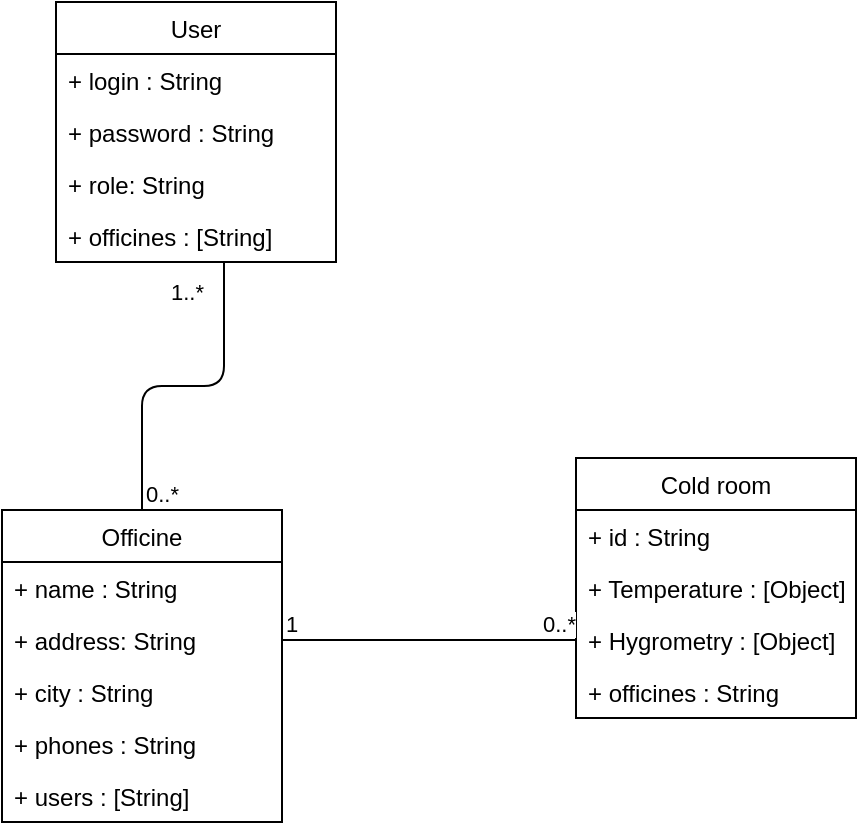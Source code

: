 <mxfile version="15.4.3" type="device"><diagram id="dg4p7oPiwn6__o0FoIJ8" name="Page-1"><mxGraphModel dx="1248" dy="747" grid="0" gridSize="10" guides="1" tooltips="1" connect="1" arrows="1" fold="1" page="1" pageScale="1" pageWidth="827" pageHeight="1169" math="0" shadow="0"><root><mxCell id="0"/><mxCell id="1" parent="0"/><mxCell id="tHRZt0IoDUbRaqX6cI0--1" value="User" style="swimlane;fontStyle=0;childLayout=stackLayout;horizontal=1;startSize=26;fillColor=none;horizontalStack=0;resizeParent=1;resizeParentMax=0;resizeLast=0;collapsible=1;marginBottom=0;hachureGap=4;pointerEvents=0;" parent="1" vertex="1"><mxGeometry x="214" y="93" width="140" height="130" as="geometry"/></mxCell><mxCell id="tHRZt0IoDUbRaqX6cI0--2" value="+ login : String" style="text;strokeColor=none;fillColor=none;align=left;verticalAlign=top;spacingLeft=4;spacingRight=4;overflow=hidden;rotatable=0;points=[[0,0.5],[1,0.5]];portConstraint=eastwest;" parent="tHRZt0IoDUbRaqX6cI0--1" vertex="1"><mxGeometry y="26" width="140" height="26" as="geometry"/></mxCell><mxCell id="tHRZt0IoDUbRaqX6cI0--3" value="+ password : String" style="text;strokeColor=none;fillColor=none;align=left;verticalAlign=top;spacingLeft=4;spacingRight=4;overflow=hidden;rotatable=0;points=[[0,0.5],[1,0.5]];portConstraint=eastwest;" parent="tHRZt0IoDUbRaqX6cI0--1" vertex="1"><mxGeometry y="52" width="140" height="26" as="geometry"/></mxCell><mxCell id="tHRZt0IoDUbRaqX6cI0--5" value="+ role: String" style="text;strokeColor=none;fillColor=none;align=left;verticalAlign=top;spacingLeft=4;spacingRight=4;overflow=hidden;rotatable=0;points=[[0,0.5],[1,0.5]];portConstraint=eastwest;" parent="tHRZt0IoDUbRaqX6cI0--1" vertex="1"><mxGeometry y="78" width="140" height="26" as="geometry"/></mxCell><mxCell id="tHRZt0IoDUbRaqX6cI0--4" value="+ officines : [String]" style="text;strokeColor=none;fillColor=none;align=left;verticalAlign=top;spacingLeft=4;spacingRight=4;overflow=hidden;rotatable=0;points=[[0,0.5],[1,0.5]];portConstraint=eastwest;" parent="tHRZt0IoDUbRaqX6cI0--1" vertex="1"><mxGeometry y="104" width="140" height="26" as="geometry"/></mxCell><mxCell id="tHRZt0IoDUbRaqX6cI0--6" value="Officine" style="swimlane;fontStyle=0;childLayout=stackLayout;horizontal=1;startSize=26;fillColor=none;horizontalStack=0;resizeParent=1;resizeParentMax=0;resizeLast=0;collapsible=1;marginBottom=0;hachureGap=4;pointerEvents=0;" parent="1" vertex="1"><mxGeometry x="187" y="347" width="140" height="156" as="geometry"/></mxCell><mxCell id="tHRZt0IoDUbRaqX6cI0--7" value="+ name : String" style="text;strokeColor=none;fillColor=none;align=left;verticalAlign=top;spacingLeft=4;spacingRight=4;overflow=hidden;rotatable=0;points=[[0,0.5],[1,0.5]];portConstraint=eastwest;" parent="tHRZt0IoDUbRaqX6cI0--6" vertex="1"><mxGeometry y="26" width="140" height="26" as="geometry"/></mxCell><mxCell id="tHRZt0IoDUbRaqX6cI0--8" value="+ address: String" style="text;strokeColor=none;fillColor=none;align=left;verticalAlign=top;spacingLeft=4;spacingRight=4;overflow=hidden;rotatable=0;points=[[0,0.5],[1,0.5]];portConstraint=eastwest;" parent="tHRZt0IoDUbRaqX6cI0--6" vertex="1"><mxGeometry y="52" width="140" height="26" as="geometry"/></mxCell><mxCell id="tHRZt0IoDUbRaqX6cI0--9" value="+ city : String" style="text;strokeColor=none;fillColor=none;align=left;verticalAlign=top;spacingLeft=4;spacingRight=4;overflow=hidden;rotatable=0;points=[[0,0.5],[1,0.5]];portConstraint=eastwest;" parent="tHRZt0IoDUbRaqX6cI0--6" vertex="1"><mxGeometry y="78" width="140" height="26" as="geometry"/></mxCell><mxCell id="tHRZt0IoDUbRaqX6cI0--10" value="+ phones : String" style="text;strokeColor=none;fillColor=none;align=left;verticalAlign=top;spacingLeft=4;spacingRight=4;overflow=hidden;rotatable=0;points=[[0,0.5],[1,0.5]];portConstraint=eastwest;" parent="tHRZt0IoDUbRaqX6cI0--6" vertex="1"><mxGeometry y="104" width="140" height="26" as="geometry"/></mxCell><mxCell id="tHRZt0IoDUbRaqX6cI0--11" value="+ users : [String]" style="text;strokeColor=none;fillColor=none;align=left;verticalAlign=top;spacingLeft=4;spacingRight=4;overflow=hidden;rotatable=0;points=[[0,0.5],[1,0.5]];portConstraint=eastwest;" parent="tHRZt0IoDUbRaqX6cI0--6" vertex="1"><mxGeometry y="130" width="140" height="26" as="geometry"/></mxCell><mxCell id="tHRZt0IoDUbRaqX6cI0--12" value="Cold room" style="swimlane;fontStyle=0;childLayout=stackLayout;horizontal=1;startSize=26;fillColor=none;horizontalStack=0;resizeParent=1;resizeParentMax=0;resizeLast=0;collapsible=1;marginBottom=0;hachureGap=4;pointerEvents=0;" parent="1" vertex="1"><mxGeometry x="474" y="321" width="140" height="130" as="geometry"/></mxCell><mxCell id="tHRZt0IoDUbRaqX6cI0--13" value="+ id : String" style="text;strokeColor=none;fillColor=none;align=left;verticalAlign=top;spacingLeft=4;spacingRight=4;overflow=hidden;rotatable=0;points=[[0,0.5],[1,0.5]];portConstraint=eastwest;" parent="tHRZt0IoDUbRaqX6cI0--12" vertex="1"><mxGeometry y="26" width="140" height="26" as="geometry"/></mxCell><mxCell id="CUZpS6t3RUcaunerD-FD-1" value="+ Temperature : [Object]" style="text;strokeColor=none;fillColor=none;align=left;verticalAlign=top;spacingLeft=4;spacingRight=4;overflow=hidden;rotatable=0;points=[[0,0.5],[1,0.5]];portConstraint=eastwest;" vertex="1" parent="tHRZt0IoDUbRaqX6cI0--12"><mxGeometry y="52" width="140" height="26" as="geometry"/></mxCell><mxCell id="tHRZt0IoDUbRaqX6cI0--14" value="+ Hygrometry : [Object]" style="text;strokeColor=none;fillColor=none;align=left;verticalAlign=top;spacingLeft=4;spacingRight=4;overflow=hidden;rotatable=0;points=[[0,0.5],[1,0.5]];portConstraint=eastwest;" parent="tHRZt0IoDUbRaqX6cI0--12" vertex="1"><mxGeometry y="78" width="140" height="26" as="geometry"/></mxCell><mxCell id="tHRZt0IoDUbRaqX6cI0--16" value="+ officines : String" style="text;strokeColor=none;fillColor=none;align=left;verticalAlign=top;spacingLeft=4;spacingRight=4;overflow=hidden;rotatable=0;points=[[0,0.5],[1,0.5]];portConstraint=eastwest;" parent="tHRZt0IoDUbRaqX6cI0--12" vertex="1"><mxGeometry y="104" width="140" height="26" as="geometry"/></mxCell><mxCell id="pPkhQ0PvhjhdKfX56ILo-7" value="" style="endArrow=none;html=1;edgeStyle=orthogonalEdgeStyle;entryX=0;entryY=0.5;entryDx=0;entryDy=0;exitX=1;exitY=0.5;exitDx=0;exitDy=0;" parent="1" source="tHRZt0IoDUbRaqX6cI0--8" target="tHRZt0IoDUbRaqX6cI0--14" edge="1"><mxGeometry relative="1" as="geometry"><mxPoint x="332" y="382" as="sourcePoint"/><mxPoint x="492" y="382" as="targetPoint"/></mxGeometry></mxCell><mxCell id="pPkhQ0PvhjhdKfX56ILo-8" value="1" style="edgeLabel;resizable=0;html=1;align=left;verticalAlign=bottom;" parent="pPkhQ0PvhjhdKfX56ILo-7" connectable="0" vertex="1"><mxGeometry x="-1" relative="1" as="geometry"/></mxCell><mxCell id="pPkhQ0PvhjhdKfX56ILo-9" value="0..*" style="edgeLabel;resizable=0;html=1;align=right;verticalAlign=bottom;" parent="pPkhQ0PvhjhdKfX56ILo-7" connectable="0" vertex="1"><mxGeometry x="1" relative="1" as="geometry"/></mxCell><mxCell id="pPkhQ0PvhjhdKfX56ILo-10" value="" style="endArrow=none;html=1;edgeStyle=orthogonalEdgeStyle;exitX=0.5;exitY=0;exitDx=0;exitDy=0;" parent="1" source="tHRZt0IoDUbRaqX6cI0--6" edge="1"><mxGeometry relative="1" as="geometry"><mxPoint x="332" y="382" as="sourcePoint"/><mxPoint x="298" y="223" as="targetPoint"/><Array as="points"><mxPoint x="257" y="285"/><mxPoint x="298" y="285"/><mxPoint x="298" y="223"/></Array></mxGeometry></mxCell><mxCell id="pPkhQ0PvhjhdKfX56ILo-11" value="0..*" style="edgeLabel;resizable=0;html=1;align=left;verticalAlign=bottom;" parent="pPkhQ0PvhjhdKfX56ILo-10" connectable="0" vertex="1"><mxGeometry x="-1" relative="1" as="geometry"/></mxCell><mxCell id="pPkhQ0PvhjhdKfX56ILo-12" value="1..*" style="edgeLabel;resizable=0;html=1;align=right;verticalAlign=bottom;" parent="pPkhQ0PvhjhdKfX56ILo-10" connectable="0" vertex="1"><mxGeometry x="1" relative="1" as="geometry"><mxPoint x="-10" y="23" as="offset"/></mxGeometry></mxCell></root></mxGraphModel></diagram></mxfile>